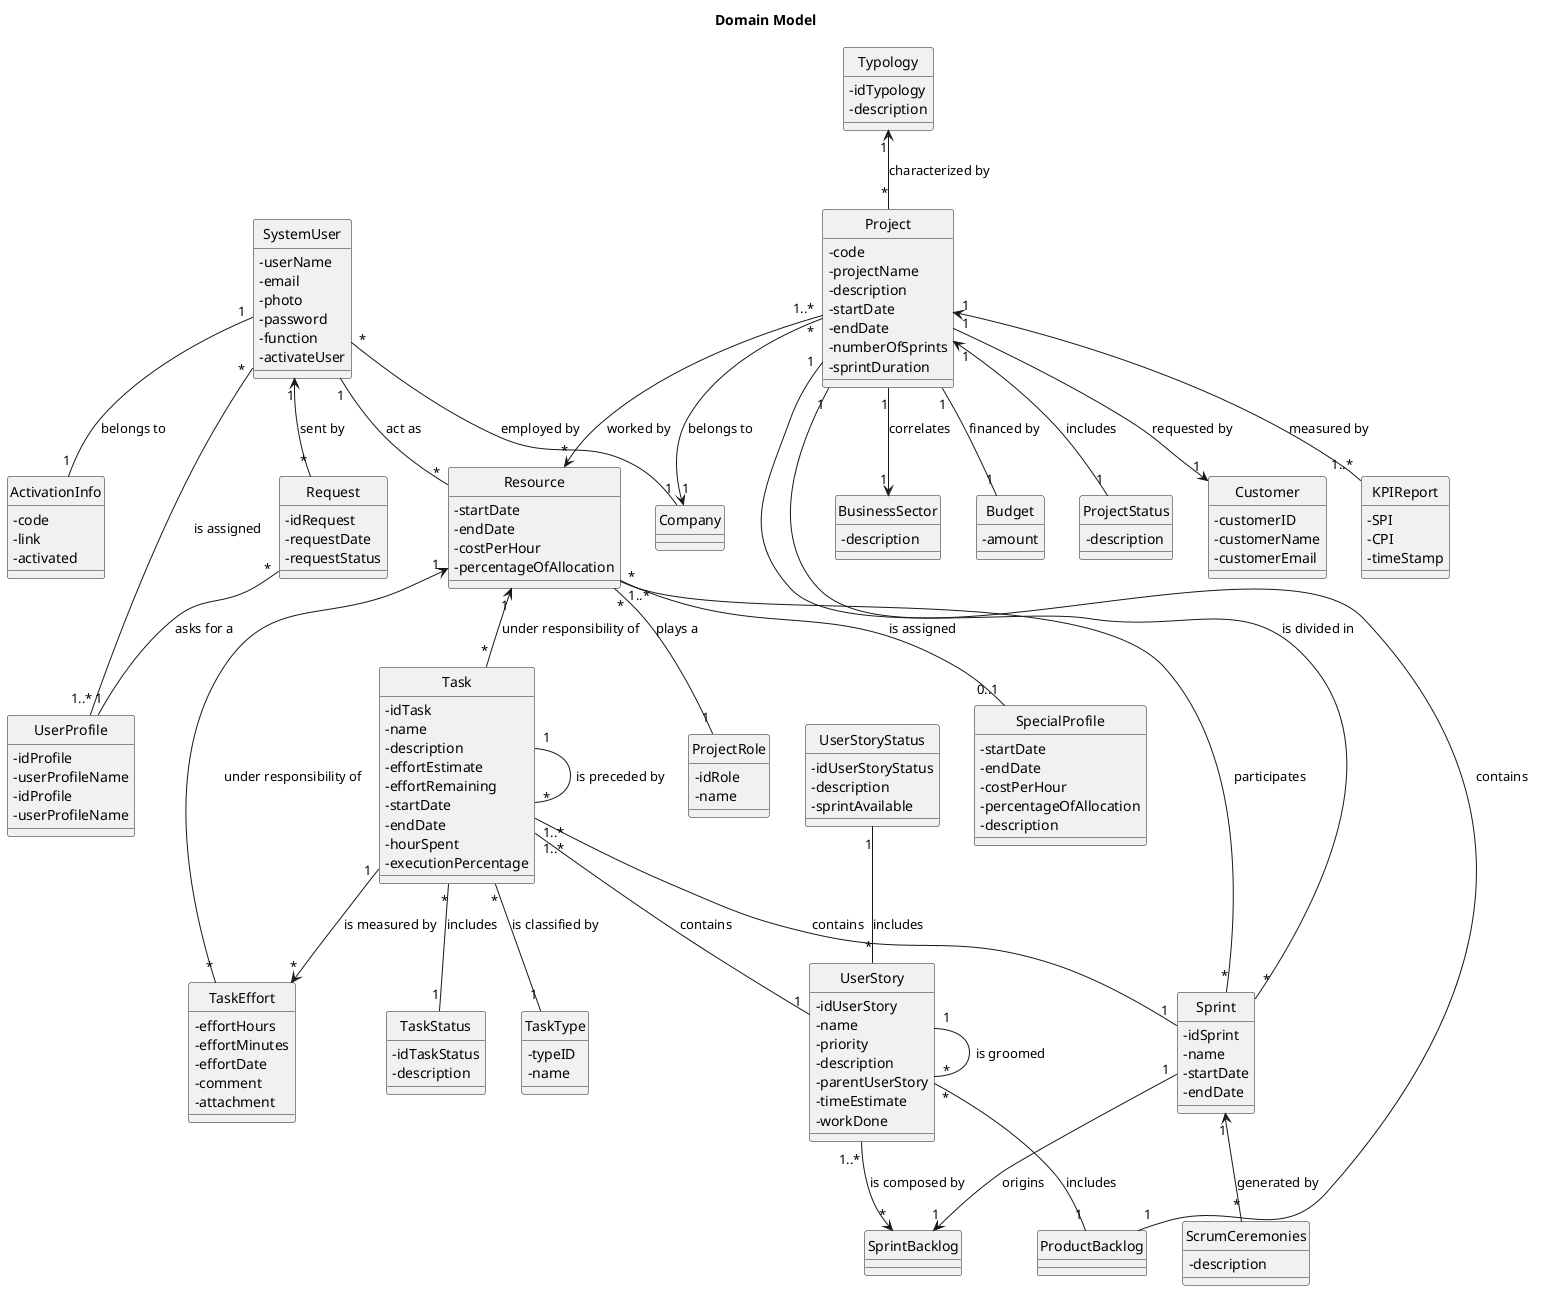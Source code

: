 @startuml
'https://plantuml.com/class-diagram

skinparam classAttributeIconSize 0
hide circle

title Domain Model

together {
class Project{
- code
- projectName
- description
- startDate
- endDate
- numberOfSprints
- sprintDuration
}
class Typology{
- idTypology
- description
}
class ProductBacklog{
}
class SprintBacklog{
}
class Sprint{
- idSprint
- name
- startDate
- endDate
}
class ScrumCeremonies{
- description
}
class TaskEffort{
- effortHours
- effortMinutes
- effortDate
- comment
- attachment
}
class Task{
- idTask
- name
- description
- effortEstimate
- effortRemaining
- startDate
- endDate
- hourSpent
- executionPercentage
}
class TaskStatus{
- idTaskStatus
- description
}
class TaskType{
- typeID
- name
}
class UserStoryStatus{
- idUserStoryStatus
- description
- sprintAvailable
}
class UserStory{
- idUserStory
- name
- priority
- description
- parentUserStory
- timeEstimate
- workDone
}
class BusinessSector{
- description
}
class Budget{
- amount
}
class ProjectStatus{
- description
}
class Customer{
- customerID
- customerName
- customerEmail
}
class KPIReport{
- SPI
- CPI
- timeStamp
}
class Company{
}
class Resource{
- startDate
- endDate
- costPerHour
- percentageOfAllocation
}
class SpecialProfile{
- startDate
- endDate
- costPerHour
- percentageOfAllocation
}
class SpecialProfile{
- description
}
class ProjectRole{
- idRole
- name
}
class UserProfile{
- idProfile
- userProfileName
}
class UserProfile{
- idProfile
- userProfileName
}
class Request{
- idRequest
- requestDate
- requestStatus
}
class SystemUser{
- userName
- email
- photo
- password
- function
- activateUser
}
class ActivationInfo{
- code
- link
- activated
}


SystemUser "1" -- "1" ActivationInfo: belongs to
SystemUser "1" <-- "*" Request: sent by
SystemUser "1" -- "*" Resource: act as
SystemUser "*" -- "1" Company: employed by
UserProfile "1..*" -- "*" SystemUser: is assigned
Request "*" -- "1" UserProfile: asks for a
Resource "1" <-- "*" TaskEffort: under responsibility of
Resource "1..*" -- "*" Sprint: participates
Resource "1" <-- "*" Task: under responsibility of
Resource "*" -- "1" ProjectRole: plays a
Resource "*" -- "0..1" SpecialProfile: is assigned
Sprint "1" <-- "*" ScrumCeremonies: generated by
Sprint "1" --> "1" SprintBacklog: origins
Task "1..*" -- "1" Sprint: contains
Task "*" -- "1" TaskStatus: includes
Task "*" -- "1" TaskType: is classified by
Task "1" --> "*" TaskEffort: is measured by
Task "1..*" -- "1" UserStory: contains
Task "1" -- "*" Task: is preceded by
UserStoryStatus "1" -- "*" UserStory: includes
UserStory "1" -- "*" UserStory: is groomed
UserStory "*" -- "1" ProductBacklog: includes
UserStory "1..*" --> "*" SprintBacklog: is composed by
ProductBacklog "1" -- "1" Project: contains
Project "1" -- "*" Sprint: is divided in
Project "1" -- "1" Budget: financed by
Project "1" <--"1" ProjectStatus: includes
Project "1" --> "1" Customer: requested by
Project "1" <-- "1..*" KPIReport: measured by
Project "*" --> "1" Company: belongs to
Project "1..*" --> "*" Resource: worked by
Project "1" --> "1" BusinessSector: correlates
Typology "1" <-- "*" Project: characterized by
@enduml




